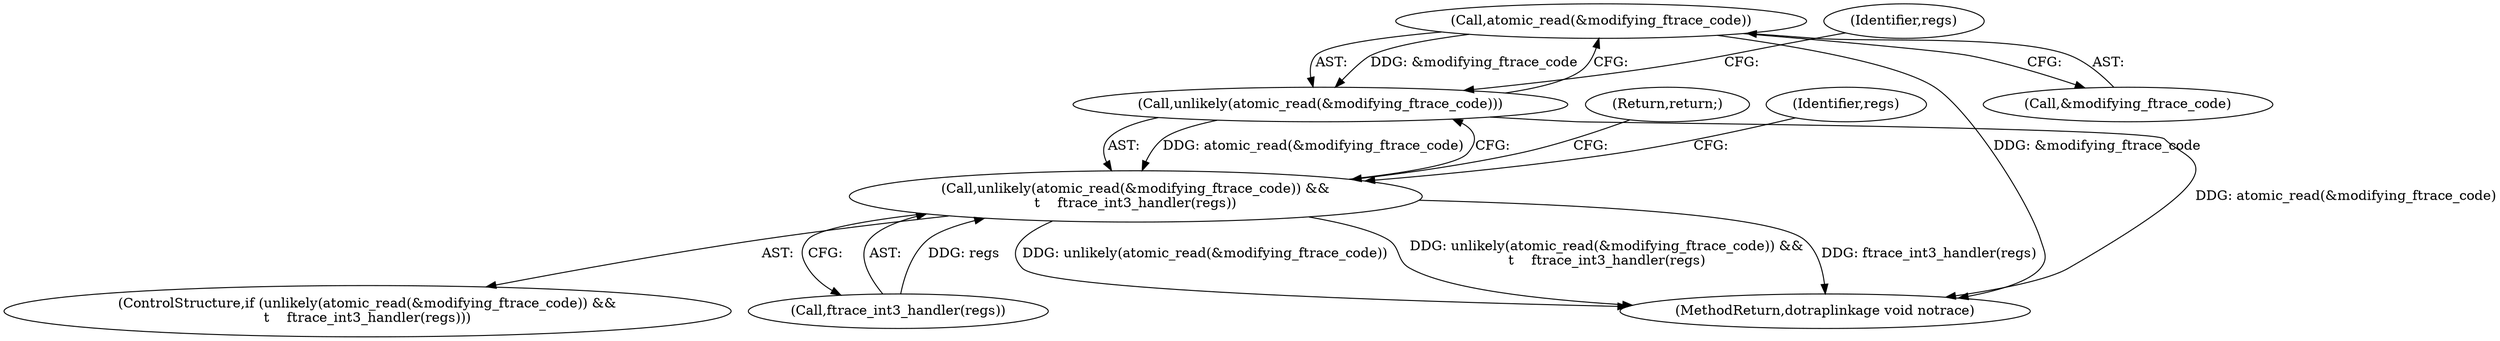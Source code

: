 digraph "0_linux_d8ba61ba58c88d5207c1ba2f7d9a2280e7d03be9@API" {
"1000109" [label="(Call,atomic_read(&modifying_ftrace_code))"];
"1000108" [label="(Call,unlikely(atomic_read(&modifying_ftrace_code)))"];
"1000107" [label="(Call,unlikely(atomic_read(&modifying_ftrace_code)) &&\n\t    ftrace_int3_handler(regs))"];
"1000109" [label="(Call,atomic_read(&modifying_ftrace_code))"];
"1000108" [label="(Call,unlikely(atomic_read(&modifying_ftrace_code)))"];
"1000114" [label="(Return,return;)"];
"1000113" [label="(Identifier,regs)"];
"1000117" [label="(Identifier,regs)"];
"1000106" [label="(ControlStructure,if (unlikely(atomic_read(&modifying_ftrace_code)) &&\n\t    ftrace_int3_handler(regs)))"];
"1000110" [label="(Call,&modifying_ftrace_code)"];
"1000112" [label="(Call,ftrace_int3_handler(regs))"];
"1000165" [label="(MethodReturn,dotraplinkage void notrace)"];
"1000107" [label="(Call,unlikely(atomic_read(&modifying_ftrace_code)) &&\n\t    ftrace_int3_handler(regs))"];
"1000109" -> "1000108"  [label="AST: "];
"1000109" -> "1000110"  [label="CFG: "];
"1000110" -> "1000109"  [label="AST: "];
"1000108" -> "1000109"  [label="CFG: "];
"1000109" -> "1000165"  [label="DDG: &modifying_ftrace_code"];
"1000109" -> "1000108"  [label="DDG: &modifying_ftrace_code"];
"1000108" -> "1000107"  [label="AST: "];
"1000113" -> "1000108"  [label="CFG: "];
"1000107" -> "1000108"  [label="CFG: "];
"1000108" -> "1000165"  [label="DDG: atomic_read(&modifying_ftrace_code)"];
"1000108" -> "1000107"  [label="DDG: atomic_read(&modifying_ftrace_code)"];
"1000107" -> "1000106"  [label="AST: "];
"1000107" -> "1000112"  [label="CFG: "];
"1000112" -> "1000107"  [label="AST: "];
"1000114" -> "1000107"  [label="CFG: "];
"1000117" -> "1000107"  [label="CFG: "];
"1000107" -> "1000165"  [label="DDG: unlikely(atomic_read(&modifying_ftrace_code))"];
"1000107" -> "1000165"  [label="DDG: unlikely(atomic_read(&modifying_ftrace_code)) &&\n\t    ftrace_int3_handler(regs)"];
"1000107" -> "1000165"  [label="DDG: ftrace_int3_handler(regs)"];
"1000112" -> "1000107"  [label="DDG: regs"];
}
